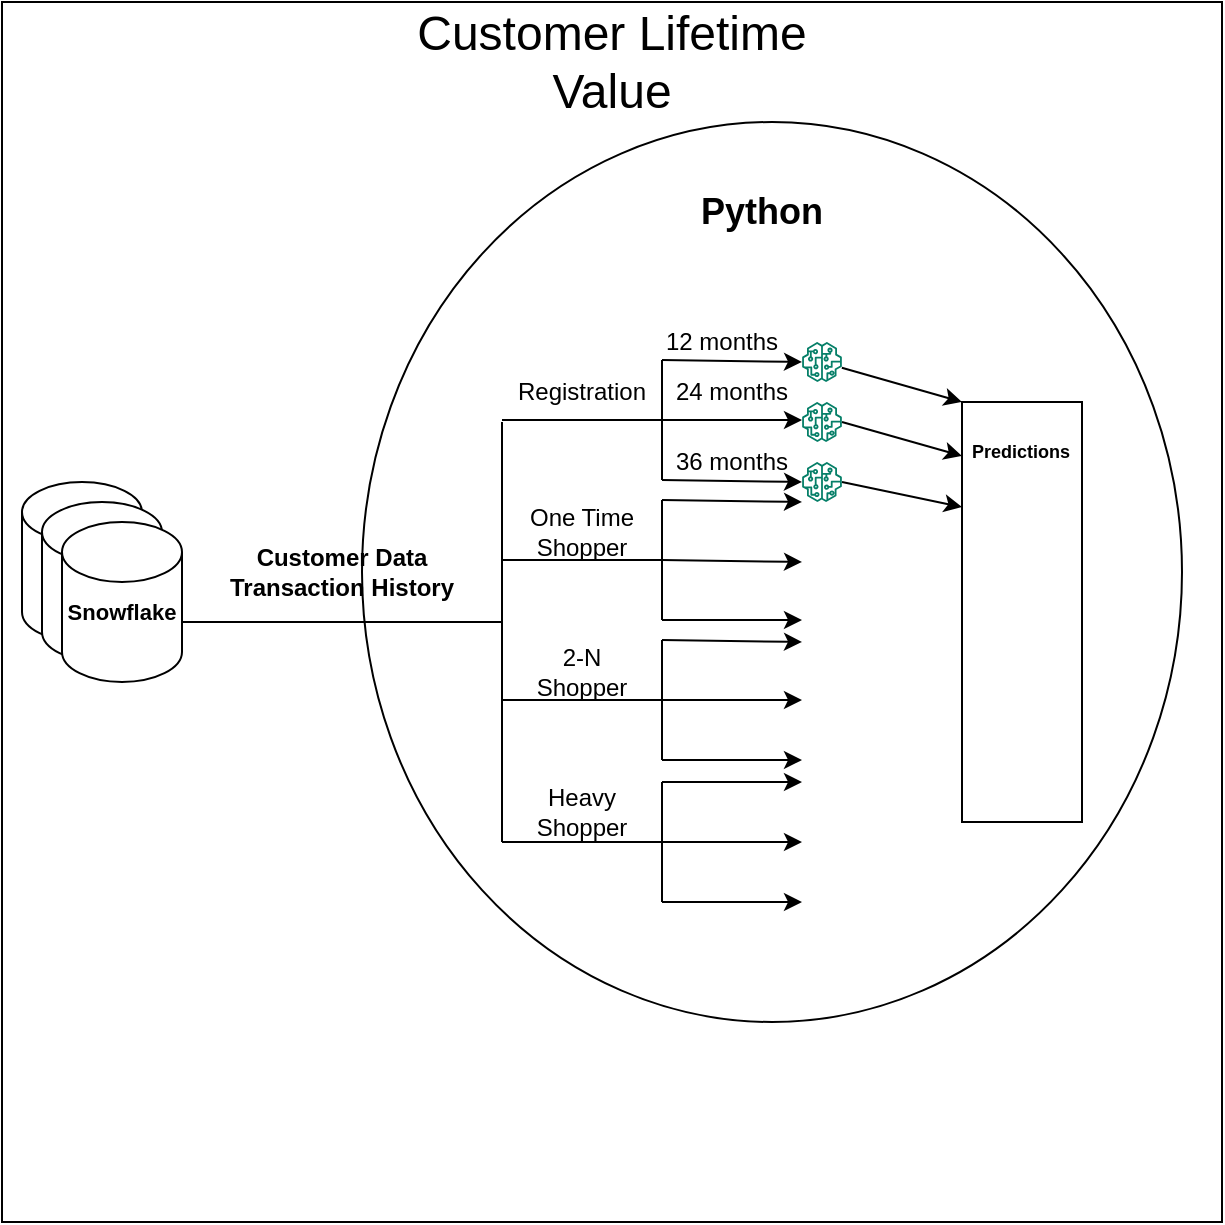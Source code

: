 <mxfile version="21.3.3" type="github">
  <diagram name="Page-1" id="G1VXjitRbA4F_LG6pt5o">
    <mxGraphModel dx="1434" dy="707" grid="1" gridSize="10" guides="1" tooltips="1" connect="1" arrows="1" fold="1" page="1" pageScale="1" pageWidth="850" pageHeight="1100" math="0" shadow="0">
      <root>
        <mxCell id="0" />
        <mxCell id="1" parent="0" />
        <mxCell id="Z-yO7i1SM1LQbv6-uCtM-1" value="" style="whiteSpace=wrap;html=1;aspect=fixed;" vertex="1" parent="1">
          <mxGeometry x="30" y="60" width="610" height="610" as="geometry" />
        </mxCell>
        <mxCell id="3iBVKyG_XmniIYtV2a0F-77" value="" style="ellipse;whiteSpace=wrap;html=1;" parent="1" vertex="1">
          <mxGeometry x="210" y="120" width="410" height="450" as="geometry" />
        </mxCell>
        <mxCell id="3iBVKyG_XmniIYtV2a0F-1" value="" style="shape=cylinder3;whiteSpace=wrap;html=1;boundedLbl=1;backgroundOutline=1;size=15;" parent="1" vertex="1">
          <mxGeometry x="40" y="300" width="60" height="80" as="geometry" />
        </mxCell>
        <mxCell id="3iBVKyG_XmniIYtV2a0F-2" value="" style="shape=cylinder3;whiteSpace=wrap;html=1;boundedLbl=1;backgroundOutline=1;size=15;" parent="1" vertex="1">
          <mxGeometry x="50" y="310" width="60" height="80" as="geometry" />
        </mxCell>
        <mxCell id="3iBVKyG_XmniIYtV2a0F-3" value="" style="shape=cylinder3;whiteSpace=wrap;html=1;boundedLbl=1;backgroundOutline=1;size=15;" parent="1" vertex="1">
          <mxGeometry x="60" y="320" width="60" height="80" as="geometry" />
        </mxCell>
        <mxCell id="3iBVKyG_XmniIYtV2a0F-7" value="&lt;b&gt;Customer Data&lt;br&gt;Transaction History&lt;/b&gt;" style="text;html=1;strokeColor=none;fillColor=none;align=center;verticalAlign=middle;whiteSpace=wrap;rounded=0;" parent="1" vertex="1">
          <mxGeometry x="140" y="320" width="120" height="50" as="geometry" />
        </mxCell>
        <mxCell id="3iBVKyG_XmniIYtV2a0F-34" value="" style="endArrow=none;html=1;rounded=0;" parent="1" edge="1">
          <mxGeometry width="50" height="50" relative="1" as="geometry">
            <mxPoint x="120" y="370" as="sourcePoint" />
            <mxPoint x="280" y="370" as="targetPoint" />
          </mxGeometry>
        </mxCell>
        <mxCell id="3iBVKyG_XmniIYtV2a0F-35" value="" style="endArrow=none;html=1;rounded=0;" parent="1" edge="1">
          <mxGeometry width="50" height="50" relative="1" as="geometry">
            <mxPoint x="280" y="480" as="sourcePoint" />
            <mxPoint x="280" y="270" as="targetPoint" />
          </mxGeometry>
        </mxCell>
        <mxCell id="3iBVKyG_XmniIYtV2a0F-39" value="Registration" style="text;html=1;strokeColor=none;fillColor=none;align=center;verticalAlign=middle;whiteSpace=wrap;rounded=0;" parent="1" vertex="1">
          <mxGeometry x="280" y="240" width="80" height="30" as="geometry" />
        </mxCell>
        <mxCell id="3iBVKyG_XmniIYtV2a0F-40" value="One Time Shopper" style="text;html=1;strokeColor=none;fillColor=none;align=center;verticalAlign=middle;whiteSpace=wrap;rounded=0;" parent="1" vertex="1">
          <mxGeometry x="285" y="310" width="70" height="30" as="geometry" />
        </mxCell>
        <mxCell id="3iBVKyG_XmniIYtV2a0F-41" value="2-N Shopper" style="text;html=1;strokeColor=none;fillColor=none;align=center;verticalAlign=middle;whiteSpace=wrap;rounded=0;" parent="1" vertex="1">
          <mxGeometry x="285" y="380" width="70" height="30" as="geometry" />
        </mxCell>
        <mxCell id="3iBVKyG_XmniIYtV2a0F-42" value="Heavy Shopper" style="text;html=1;strokeColor=none;fillColor=none;align=center;verticalAlign=middle;whiteSpace=wrap;rounded=0;" parent="1" vertex="1">
          <mxGeometry x="285" y="450" width="70" height="30" as="geometry" />
        </mxCell>
        <mxCell id="3iBVKyG_XmniIYtV2a0F-50" value="" style="endArrow=classic;html=1;rounded=0;" parent="1" edge="1">
          <mxGeometry width="50" height="50" relative="1" as="geometry">
            <mxPoint x="360" y="239" as="sourcePoint" />
            <mxPoint x="430" y="240" as="targetPoint" />
          </mxGeometry>
        </mxCell>
        <mxCell id="3iBVKyG_XmniIYtV2a0F-51" value="" style="endArrow=none;html=1;rounded=0;" parent="1" edge="1">
          <mxGeometry width="50" height="50" relative="1" as="geometry">
            <mxPoint x="280" y="269" as="sourcePoint" />
            <mxPoint x="360" y="269" as="targetPoint" />
          </mxGeometry>
        </mxCell>
        <mxCell id="3iBVKyG_XmniIYtV2a0F-52" value="" style="endArrow=none;html=1;rounded=0;" parent="1" edge="1">
          <mxGeometry width="50" height="50" relative="1" as="geometry">
            <mxPoint x="360" y="299" as="sourcePoint" />
            <mxPoint x="360" y="239" as="targetPoint" />
          </mxGeometry>
        </mxCell>
        <mxCell id="3iBVKyG_XmniIYtV2a0F-53" value="" style="endArrow=classic;html=1;rounded=0;" parent="1" edge="1">
          <mxGeometry width="50" height="50" relative="1" as="geometry">
            <mxPoint x="360" y="269" as="sourcePoint" />
            <mxPoint x="430" y="269" as="targetPoint" />
          </mxGeometry>
        </mxCell>
        <mxCell id="3iBVKyG_XmniIYtV2a0F-54" value="" style="endArrow=classic;html=1;rounded=0;" parent="1" edge="1">
          <mxGeometry width="50" height="50" relative="1" as="geometry">
            <mxPoint x="360" y="299" as="sourcePoint" />
            <mxPoint x="430" y="300" as="targetPoint" />
          </mxGeometry>
        </mxCell>
        <mxCell id="3iBVKyG_XmniIYtV2a0F-56" value="" style="endArrow=classic;html=1;rounded=0;" parent="1" edge="1">
          <mxGeometry width="50" height="50" relative="1" as="geometry">
            <mxPoint x="360" y="309" as="sourcePoint" />
            <mxPoint x="430" y="310" as="targetPoint" />
          </mxGeometry>
        </mxCell>
        <mxCell id="3iBVKyG_XmniIYtV2a0F-57" value="" style="endArrow=none;html=1;rounded=0;" parent="1" edge="1">
          <mxGeometry width="50" height="50" relative="1" as="geometry">
            <mxPoint x="280" y="339" as="sourcePoint" />
            <mxPoint x="360" y="339" as="targetPoint" />
          </mxGeometry>
        </mxCell>
        <mxCell id="3iBVKyG_XmniIYtV2a0F-58" value="" style="endArrow=none;html=1;rounded=0;" parent="1" edge="1">
          <mxGeometry width="50" height="50" relative="1" as="geometry">
            <mxPoint x="360" y="369" as="sourcePoint" />
            <mxPoint x="360" y="309" as="targetPoint" />
          </mxGeometry>
        </mxCell>
        <mxCell id="3iBVKyG_XmniIYtV2a0F-59" value="" style="endArrow=classic;html=1;rounded=0;" parent="1" edge="1">
          <mxGeometry width="50" height="50" relative="1" as="geometry">
            <mxPoint x="360" y="339" as="sourcePoint" />
            <mxPoint x="430" y="340" as="targetPoint" />
          </mxGeometry>
        </mxCell>
        <mxCell id="3iBVKyG_XmniIYtV2a0F-60" value="" style="endArrow=classic;html=1;rounded=0;" parent="1" edge="1">
          <mxGeometry width="50" height="50" relative="1" as="geometry">
            <mxPoint x="360" y="369" as="sourcePoint" />
            <mxPoint x="430" y="369" as="targetPoint" />
          </mxGeometry>
        </mxCell>
        <mxCell id="3iBVKyG_XmniIYtV2a0F-61" value="" style="endArrow=classic;html=1;rounded=0;" parent="1" edge="1">
          <mxGeometry width="50" height="50" relative="1" as="geometry">
            <mxPoint x="360" y="379" as="sourcePoint" />
            <mxPoint x="430" y="380" as="targetPoint" />
          </mxGeometry>
        </mxCell>
        <mxCell id="3iBVKyG_XmniIYtV2a0F-62" value="" style="endArrow=none;html=1;rounded=0;" parent="1" edge="1">
          <mxGeometry width="50" height="50" relative="1" as="geometry">
            <mxPoint x="280" y="409" as="sourcePoint" />
            <mxPoint x="360" y="409" as="targetPoint" />
          </mxGeometry>
        </mxCell>
        <mxCell id="3iBVKyG_XmniIYtV2a0F-63" value="" style="endArrow=none;html=1;rounded=0;" parent="1" edge="1">
          <mxGeometry width="50" height="50" relative="1" as="geometry">
            <mxPoint x="360" y="439" as="sourcePoint" />
            <mxPoint x="360" y="379" as="targetPoint" />
          </mxGeometry>
        </mxCell>
        <mxCell id="3iBVKyG_XmniIYtV2a0F-64" value="" style="endArrow=classic;html=1;rounded=0;" parent="1" edge="1">
          <mxGeometry width="50" height="50" relative="1" as="geometry">
            <mxPoint x="360" y="409" as="sourcePoint" />
            <mxPoint x="430" y="409" as="targetPoint" />
          </mxGeometry>
        </mxCell>
        <mxCell id="3iBVKyG_XmniIYtV2a0F-65" value="" style="endArrow=classic;html=1;rounded=0;" parent="1" edge="1">
          <mxGeometry width="50" height="50" relative="1" as="geometry">
            <mxPoint x="360" y="439" as="sourcePoint" />
            <mxPoint x="430" y="439" as="targetPoint" />
          </mxGeometry>
        </mxCell>
        <mxCell id="3iBVKyG_XmniIYtV2a0F-66" value="" style="endArrow=classic;html=1;rounded=0;" parent="1" edge="1">
          <mxGeometry width="50" height="50" relative="1" as="geometry">
            <mxPoint x="360" y="450" as="sourcePoint" />
            <mxPoint x="430" y="450" as="targetPoint" />
          </mxGeometry>
        </mxCell>
        <mxCell id="3iBVKyG_XmniIYtV2a0F-67" value="" style="endArrow=none;html=1;rounded=0;" parent="1" edge="1">
          <mxGeometry width="50" height="50" relative="1" as="geometry">
            <mxPoint x="280" y="480" as="sourcePoint" />
            <mxPoint x="360" y="480" as="targetPoint" />
          </mxGeometry>
        </mxCell>
        <mxCell id="3iBVKyG_XmniIYtV2a0F-68" value="" style="endArrow=none;html=1;rounded=0;" parent="1" edge="1">
          <mxGeometry width="50" height="50" relative="1" as="geometry">
            <mxPoint x="360" y="510" as="sourcePoint" />
            <mxPoint x="360" y="450" as="targetPoint" />
          </mxGeometry>
        </mxCell>
        <mxCell id="3iBVKyG_XmniIYtV2a0F-69" value="" style="endArrow=classic;html=1;rounded=0;" parent="1" edge="1">
          <mxGeometry width="50" height="50" relative="1" as="geometry">
            <mxPoint x="360" y="480" as="sourcePoint" />
            <mxPoint x="430" y="480" as="targetPoint" />
          </mxGeometry>
        </mxCell>
        <mxCell id="3iBVKyG_XmniIYtV2a0F-70" value="" style="endArrow=classic;html=1;rounded=0;" parent="1" edge="1">
          <mxGeometry width="50" height="50" relative="1" as="geometry">
            <mxPoint x="360" y="510" as="sourcePoint" />
            <mxPoint x="430" y="510" as="targetPoint" />
          </mxGeometry>
        </mxCell>
        <mxCell id="3iBVKyG_XmniIYtV2a0F-71" value="12 months" style="text;html=1;strokeColor=none;fillColor=none;align=center;verticalAlign=middle;whiteSpace=wrap;rounded=0;" parent="1" vertex="1">
          <mxGeometry x="360" y="220" width="60" height="20" as="geometry" />
        </mxCell>
        <mxCell id="3iBVKyG_XmniIYtV2a0F-72" value="24 months" style="text;html=1;strokeColor=none;fillColor=none;align=center;verticalAlign=middle;whiteSpace=wrap;rounded=0;" parent="1" vertex="1">
          <mxGeometry x="365" y="245" width="60" height="20" as="geometry" />
        </mxCell>
        <mxCell id="3iBVKyG_XmniIYtV2a0F-73" value="36 months" style="text;html=1;strokeColor=none;fillColor=none;align=center;verticalAlign=middle;whiteSpace=wrap;rounded=0;" parent="1" vertex="1">
          <mxGeometry x="365" y="280" width="60" height="20" as="geometry" />
        </mxCell>
        <mxCell id="3iBVKyG_XmniIYtV2a0F-78" value="&lt;b&gt;&lt;font style=&quot;font-size: 18px;&quot;&gt;Python&lt;/font&gt;&lt;/b&gt;" style="text;html=1;strokeColor=none;fillColor=none;align=center;verticalAlign=middle;whiteSpace=wrap;rounded=0;" parent="1" vertex="1">
          <mxGeometry x="360" y="150" width="100" height="30" as="geometry" />
        </mxCell>
        <mxCell id="3iBVKyG_XmniIYtV2a0F-79" value="&lt;b&gt;&lt;font style=&quot;font-size: 11px;&quot;&gt;Snowflake&lt;/font&gt;&lt;/b&gt;" style="text;html=1;strokeColor=none;fillColor=none;align=center;verticalAlign=middle;whiteSpace=wrap;rounded=0;" parent="1" vertex="1">
          <mxGeometry x="60" y="350" width="60" height="30" as="geometry" />
        </mxCell>
        <mxCell id="3iBVKyG_XmniIYtV2a0F-80" value="" style="sketch=0;outlineConnect=0;fontColor=#232F3E;gradientColor=none;fillColor=#067F68;strokeColor=none;dashed=0;verticalLabelPosition=bottom;verticalAlign=top;align=center;html=1;fontSize=12;fontStyle=0;aspect=fixed;pointerEvents=1;shape=mxgraph.aws4.sagemaker_model;" parent="1" vertex="1">
          <mxGeometry x="430" y="230" width="20" height="20" as="geometry" />
        </mxCell>
        <mxCell id="3iBVKyG_XmniIYtV2a0F-81" value="" style="sketch=0;outlineConnect=0;fontColor=#232F3E;gradientColor=none;fillColor=#067F68;strokeColor=none;dashed=0;verticalLabelPosition=bottom;verticalAlign=top;align=center;html=1;fontSize=12;fontStyle=0;aspect=fixed;pointerEvents=1;shape=mxgraph.aws4.sagemaker_model;" parent="1" vertex="1">
          <mxGeometry x="430" y="260" width="20" height="20" as="geometry" />
        </mxCell>
        <mxCell id="3iBVKyG_XmniIYtV2a0F-82" value="" style="sketch=0;outlineConnect=0;fontColor=#232F3E;gradientColor=none;fillColor=#067F68;strokeColor=none;dashed=0;verticalLabelPosition=bottom;verticalAlign=top;align=center;html=1;fontSize=12;fontStyle=0;aspect=fixed;pointerEvents=1;shape=mxgraph.aws4.sagemaker_model;" parent="1" vertex="1">
          <mxGeometry x="430" y="290" width="20" height="20" as="geometry" />
        </mxCell>
        <mxCell id="3iBVKyG_XmniIYtV2a0F-84" value="" style="rounded=0;whiteSpace=wrap;html=1;" parent="1" vertex="1">
          <mxGeometry x="510" y="260" width="60" height="210" as="geometry" />
        </mxCell>
        <mxCell id="3iBVKyG_XmniIYtV2a0F-85" value="&lt;h1&gt;&lt;font style=&quot;font-size: 9px;&quot;&gt;Predictions&lt;/font&gt;&lt;/h1&gt;" style="text;html=1;strokeColor=none;fillColor=none;spacing=5;spacingTop=-20;whiteSpace=wrap;overflow=hidden;rounded=0;" parent="1" vertex="1">
          <mxGeometry x="510" y="260" width="60" height="210" as="geometry" />
        </mxCell>
        <mxCell id="3iBVKyG_XmniIYtV2a0F-86" value="" style="endArrow=classic;html=1;rounded=0;entryX=0;entryY=0;entryDx=0;entryDy=0;" parent="1" source="3iBVKyG_XmniIYtV2a0F-80" target="3iBVKyG_XmniIYtV2a0F-85" edge="1">
          <mxGeometry width="50" height="50" relative="1" as="geometry">
            <mxPoint x="490" y="295" as="sourcePoint" />
            <mxPoint x="540" y="245" as="targetPoint" />
          </mxGeometry>
        </mxCell>
        <mxCell id="3iBVKyG_XmniIYtV2a0F-87" value="" style="endArrow=classic;html=1;rounded=0;entryX=0;entryY=0;entryDx=0;entryDy=0;" parent="1" edge="1">
          <mxGeometry width="50" height="50" relative="1" as="geometry">
            <mxPoint x="450" y="270" as="sourcePoint" />
            <mxPoint x="510" y="287" as="targetPoint" />
          </mxGeometry>
        </mxCell>
        <mxCell id="3iBVKyG_XmniIYtV2a0F-88" value="" style="endArrow=classic;html=1;rounded=0;entryX=0;entryY=0.25;entryDx=0;entryDy=0;" parent="1" target="3iBVKyG_XmniIYtV2a0F-85" edge="1">
          <mxGeometry width="50" height="50" relative="1" as="geometry">
            <mxPoint x="450" y="300" as="sourcePoint" />
            <mxPoint x="630" y="240" as="targetPoint" />
          </mxGeometry>
        </mxCell>
        <mxCell id="Z-yO7i1SM1LQbv6-uCtM-2" value="&lt;font style=&quot;font-size: 24px;&quot;&gt;Customer Lifetime Value&lt;/font&gt;" style="text;html=1;strokeColor=none;fillColor=none;align=center;verticalAlign=middle;whiteSpace=wrap;rounded=0;" vertex="1" parent="1">
          <mxGeometry x="215" y="60" width="240" height="60" as="geometry" />
        </mxCell>
      </root>
    </mxGraphModel>
  </diagram>
</mxfile>
